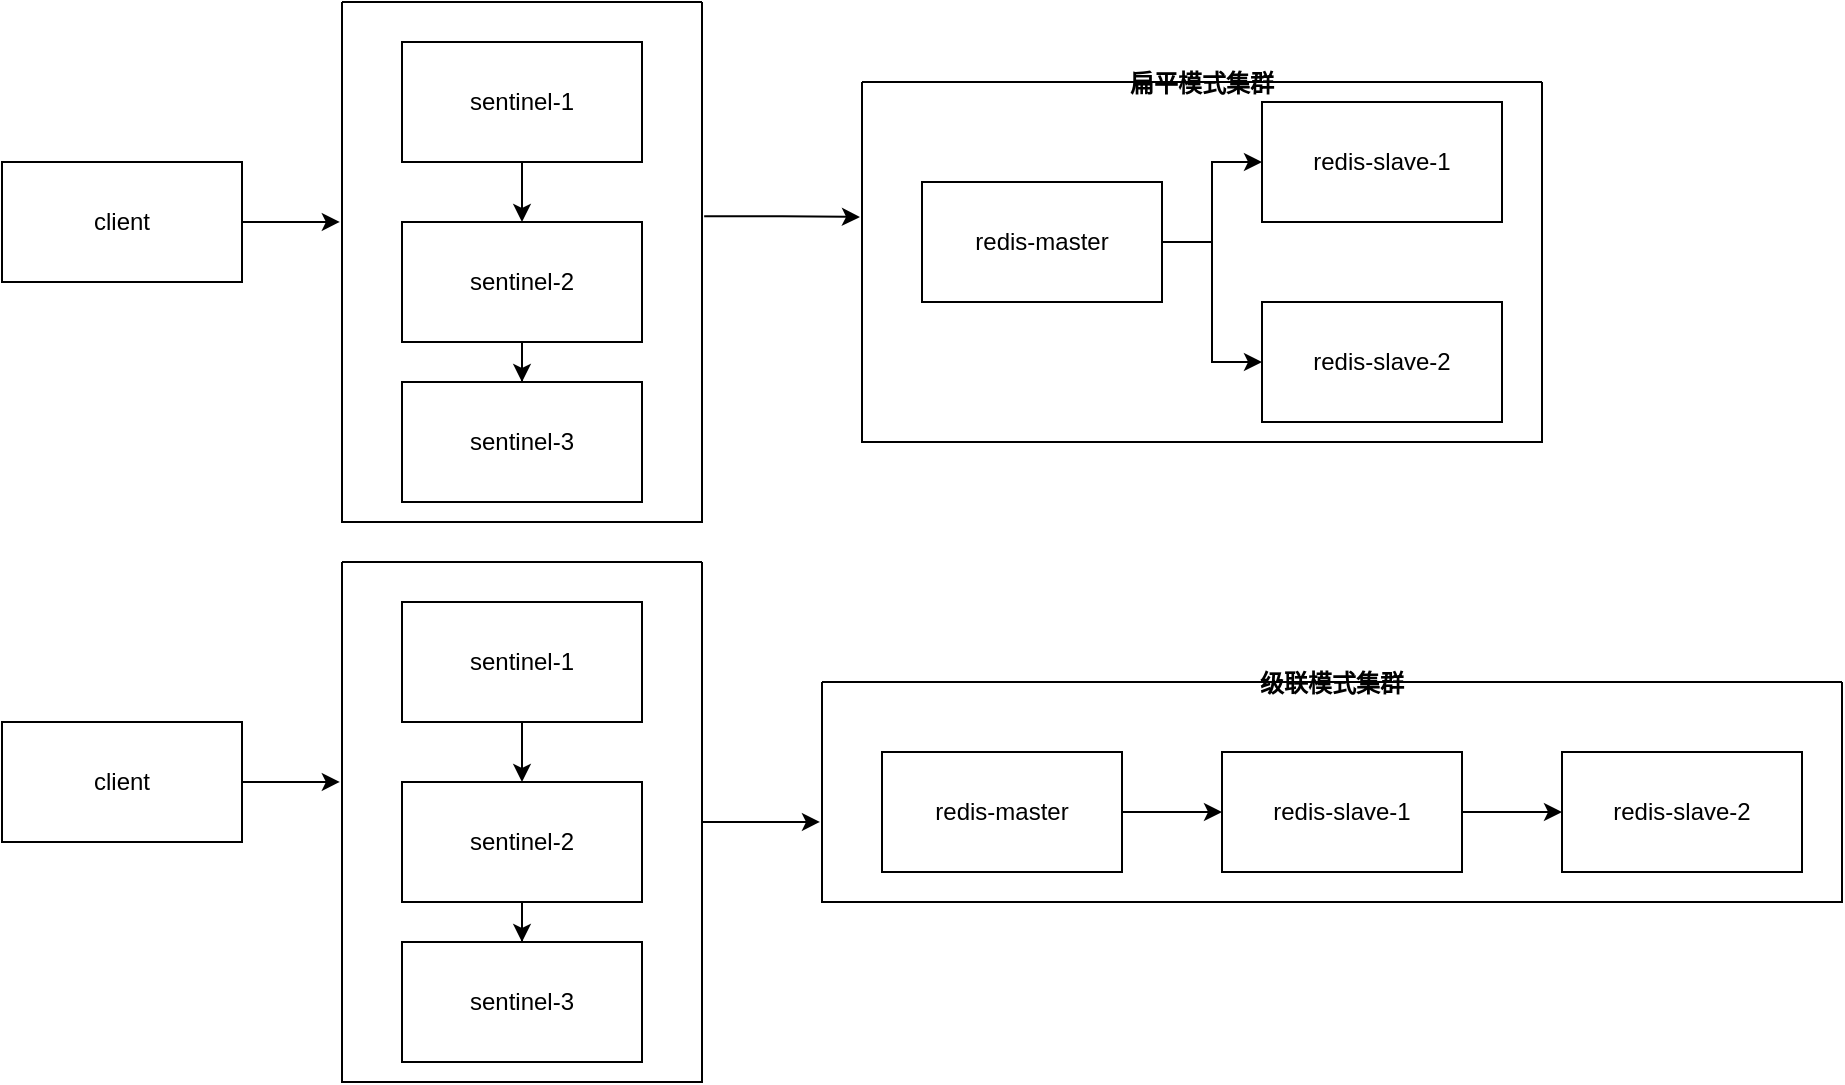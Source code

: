 <mxfile version="14.8.5" type="github">
  <diagram id="C5RBs43oDa-KdzZeNtuy" name="Page-1">
    <mxGraphModel dx="1186" dy="607" grid="1" gridSize="10" guides="1" tooltips="1" connect="1" arrows="1" fold="1" page="1" pageScale="1" pageWidth="827" pageHeight="1169" math="0" shadow="0">
      <root>
        <mxCell id="WIyWlLk6GJQsqaUBKTNV-0" />
        <mxCell id="WIyWlLk6GJQsqaUBKTNV-1" parent="WIyWlLk6GJQsqaUBKTNV-0" />
        <mxCell id="4X6rVOZi5aPVvWk-RTHk-12" style="edgeStyle=orthogonalEdgeStyle;rounded=0;orthogonalLoop=1;jettySize=auto;html=1;exitX=1;exitY=0.5;exitDx=0;exitDy=0;entryX=-0.006;entryY=0.423;entryDx=0;entryDy=0;entryPerimeter=0;" parent="WIyWlLk6GJQsqaUBKTNV-1" source="4X6rVOZi5aPVvWk-RTHk-4" target="4X6rVOZi5aPVvWk-RTHk-6" edge="1">
          <mxGeometry relative="1" as="geometry" />
        </mxCell>
        <mxCell id="4X6rVOZi5aPVvWk-RTHk-4" value="client" style="rounded=0;whiteSpace=wrap;html=1;" parent="WIyWlLk6GJQsqaUBKTNV-1" vertex="1">
          <mxGeometry x="110" y="170" width="120" height="60" as="geometry" />
        </mxCell>
        <mxCell id="4X6rVOZi5aPVvWk-RTHk-23" style="edgeStyle=orthogonalEdgeStyle;rounded=0;orthogonalLoop=1;jettySize=auto;html=1;exitX=1.006;exitY=0.412;exitDx=0;exitDy=0;entryX=-0.003;entryY=0.375;entryDx=0;entryDy=0;entryPerimeter=0;exitPerimeter=0;" parent="WIyWlLk6GJQsqaUBKTNV-1" source="4X6rVOZi5aPVvWk-RTHk-6" target="4X6rVOZi5aPVvWk-RTHk-13" edge="1">
          <mxGeometry relative="1" as="geometry" />
        </mxCell>
        <mxCell id="4X6rVOZi5aPVvWk-RTHk-6" value="" style="swimlane;startSize=0;" parent="WIyWlLk6GJQsqaUBKTNV-1" vertex="1">
          <mxGeometry x="280" y="90" width="180" height="260" as="geometry" />
        </mxCell>
        <mxCell id="4X6rVOZi5aPVvWk-RTHk-7" value="&lt;span style=&quot;&quot;&gt;sentinel-1&lt;/span&gt;" style="rounded=0;whiteSpace=wrap;html=1;fontStyle=0" parent="4X6rVOZi5aPVvWk-RTHk-6" vertex="1">
          <mxGeometry x="30" y="20" width="120" height="60" as="geometry" />
        </mxCell>
        <mxCell id="4X6rVOZi5aPVvWk-RTHk-8" value="&lt;span&gt;sentinel-2&lt;/span&gt;" style="rounded=0;whiteSpace=wrap;html=1;fontStyle=0" parent="4X6rVOZi5aPVvWk-RTHk-6" vertex="1">
          <mxGeometry x="30" y="110" width="120" height="60" as="geometry" />
        </mxCell>
        <mxCell id="4X6rVOZi5aPVvWk-RTHk-9" value="" style="edgeStyle=orthogonalEdgeStyle;rounded=0;orthogonalLoop=1;jettySize=auto;html=1;" parent="4X6rVOZi5aPVvWk-RTHk-6" source="4X6rVOZi5aPVvWk-RTHk-7" target="4X6rVOZi5aPVvWk-RTHk-8" edge="1">
          <mxGeometry relative="1" as="geometry" />
        </mxCell>
        <mxCell id="4X6rVOZi5aPVvWk-RTHk-10" value="&lt;span&gt;sentinel-3&lt;/span&gt;" style="rounded=0;whiteSpace=wrap;html=1;fontStyle=0" parent="4X6rVOZi5aPVvWk-RTHk-6" vertex="1">
          <mxGeometry x="30" y="190" width="120" height="60" as="geometry" />
        </mxCell>
        <mxCell id="4X6rVOZi5aPVvWk-RTHk-11" value="" style="edgeStyle=orthogonalEdgeStyle;rounded=0;orthogonalLoop=1;jettySize=auto;html=1;" parent="4X6rVOZi5aPVvWk-RTHk-6" source="4X6rVOZi5aPVvWk-RTHk-8" target="4X6rVOZi5aPVvWk-RTHk-10" edge="1">
          <mxGeometry relative="1" as="geometry" />
        </mxCell>
        <mxCell id="4X6rVOZi5aPVvWk-RTHk-13" value="扁平模式集群" style="swimlane;startSize=0;" parent="WIyWlLk6GJQsqaUBKTNV-1" vertex="1">
          <mxGeometry x="540" y="130" width="340" height="180" as="geometry" />
        </mxCell>
        <mxCell id="4X6rVOZi5aPVvWk-RTHk-22" style="edgeStyle=orthogonalEdgeStyle;rounded=0;orthogonalLoop=1;jettySize=auto;html=1;exitX=1;exitY=0.5;exitDx=0;exitDy=0;entryX=0;entryY=0.5;entryDx=0;entryDy=0;" parent="4X6rVOZi5aPVvWk-RTHk-13" source="4X6rVOZi5aPVvWk-RTHk-15" target="4X6rVOZi5aPVvWk-RTHk-18" edge="1">
          <mxGeometry relative="1" as="geometry" />
        </mxCell>
        <mxCell id="4X6rVOZi5aPVvWk-RTHk-15" value="redis-master" style="rounded=0;whiteSpace=wrap;html=1;" parent="4X6rVOZi5aPVvWk-RTHk-13" vertex="1">
          <mxGeometry x="30" y="50" width="120" height="60" as="geometry" />
        </mxCell>
        <mxCell id="4X6rVOZi5aPVvWk-RTHk-18" value="&lt;span&gt;redis-slave-2&lt;/span&gt;" style="rounded=0;whiteSpace=wrap;html=1;" parent="4X6rVOZi5aPVvWk-RTHk-13" vertex="1">
          <mxGeometry x="200" y="110" width="120" height="60" as="geometry" />
        </mxCell>
        <mxCell id="4X6rVOZi5aPVvWk-RTHk-16" value="redis-slave-1" style="whiteSpace=wrap;html=1;rounded=0;" parent="4X6rVOZi5aPVvWk-RTHk-13" vertex="1">
          <mxGeometry x="200" y="10" width="120" height="60" as="geometry" />
        </mxCell>
        <mxCell id="4X6rVOZi5aPVvWk-RTHk-17" value="" style="edgeStyle=orthogonalEdgeStyle;rounded=0;orthogonalLoop=1;jettySize=auto;html=1;" parent="4X6rVOZi5aPVvWk-RTHk-13" source="4X6rVOZi5aPVvWk-RTHk-15" target="4X6rVOZi5aPVvWk-RTHk-16" edge="1">
          <mxGeometry relative="1" as="geometry" />
        </mxCell>
        <mxCell id="4X6rVOZi5aPVvWk-RTHk-30" style="edgeStyle=orthogonalEdgeStyle;rounded=0;orthogonalLoop=1;jettySize=auto;html=1;exitX=1;exitY=0.5;exitDx=0;exitDy=0;entryX=-0.006;entryY=0.423;entryDx=0;entryDy=0;entryPerimeter=0;" parent="WIyWlLk6GJQsqaUBKTNV-1" source="4X6rVOZi5aPVvWk-RTHk-31" target="4X6rVOZi5aPVvWk-RTHk-33" edge="1">
          <mxGeometry relative="1" as="geometry" />
        </mxCell>
        <mxCell id="4X6rVOZi5aPVvWk-RTHk-31" value="client" style="rounded=0;whiteSpace=wrap;html=1;" parent="WIyWlLk6GJQsqaUBKTNV-1" vertex="1">
          <mxGeometry x="110" y="450" width="120" height="60" as="geometry" />
        </mxCell>
        <mxCell id="4X6rVOZi5aPVvWk-RTHk-45" style="edgeStyle=orthogonalEdgeStyle;rounded=0;orthogonalLoop=1;jettySize=auto;html=1;exitX=1;exitY=0.5;exitDx=0;exitDy=0;entryX=-0.002;entryY=0.636;entryDx=0;entryDy=0;entryPerimeter=0;" parent="WIyWlLk6GJQsqaUBKTNV-1" source="4X6rVOZi5aPVvWk-RTHk-33" target="4X6rVOZi5aPVvWk-RTHk-39" edge="1">
          <mxGeometry relative="1" as="geometry" />
        </mxCell>
        <mxCell id="4X6rVOZi5aPVvWk-RTHk-33" value="" style="swimlane;startSize=0;" parent="WIyWlLk6GJQsqaUBKTNV-1" vertex="1">
          <mxGeometry x="280" y="370" width="180" height="260" as="geometry" />
        </mxCell>
        <mxCell id="4X6rVOZi5aPVvWk-RTHk-34" value="&lt;span style=&quot;&quot;&gt;sentinel-1&lt;/span&gt;" style="rounded=0;whiteSpace=wrap;html=1;fontStyle=0" parent="4X6rVOZi5aPVvWk-RTHk-33" vertex="1">
          <mxGeometry x="30" y="20" width="120" height="60" as="geometry" />
        </mxCell>
        <mxCell id="4X6rVOZi5aPVvWk-RTHk-35" value="&lt;span&gt;sentinel-2&lt;/span&gt;" style="rounded=0;whiteSpace=wrap;html=1;fontStyle=0" parent="4X6rVOZi5aPVvWk-RTHk-33" vertex="1">
          <mxGeometry x="30" y="110" width="120" height="60" as="geometry" />
        </mxCell>
        <mxCell id="4X6rVOZi5aPVvWk-RTHk-36" value="" style="edgeStyle=orthogonalEdgeStyle;rounded=0;orthogonalLoop=1;jettySize=auto;html=1;" parent="4X6rVOZi5aPVvWk-RTHk-33" source="4X6rVOZi5aPVvWk-RTHk-34" target="4X6rVOZi5aPVvWk-RTHk-35" edge="1">
          <mxGeometry relative="1" as="geometry" />
        </mxCell>
        <mxCell id="4X6rVOZi5aPVvWk-RTHk-37" value="&lt;span&gt;sentinel-3&lt;/span&gt;" style="rounded=0;whiteSpace=wrap;html=1;fontStyle=0" parent="4X6rVOZi5aPVvWk-RTHk-33" vertex="1">
          <mxGeometry x="30" y="190" width="120" height="60" as="geometry" />
        </mxCell>
        <mxCell id="4X6rVOZi5aPVvWk-RTHk-38" value="" style="edgeStyle=orthogonalEdgeStyle;rounded=0;orthogonalLoop=1;jettySize=auto;html=1;" parent="4X6rVOZi5aPVvWk-RTHk-33" source="4X6rVOZi5aPVvWk-RTHk-35" target="4X6rVOZi5aPVvWk-RTHk-37" edge="1">
          <mxGeometry relative="1" as="geometry" />
        </mxCell>
        <mxCell id="4X6rVOZi5aPVvWk-RTHk-39" value="级联模式集群" style="swimlane;startSize=0;" parent="WIyWlLk6GJQsqaUBKTNV-1" vertex="1">
          <mxGeometry x="520" y="430" width="510" height="110" as="geometry" />
        </mxCell>
        <mxCell id="4X6rVOZi5aPVvWk-RTHk-40" style="edgeStyle=orthogonalEdgeStyle;rounded=0;orthogonalLoop=1;jettySize=auto;html=1;exitX=1;exitY=0.5;exitDx=0;exitDy=0;entryX=0;entryY=0.5;entryDx=0;entryDy=0;" parent="4X6rVOZi5aPVvWk-RTHk-39" source="4X6rVOZi5aPVvWk-RTHk-43" target="4X6rVOZi5aPVvWk-RTHk-42" edge="1">
          <mxGeometry relative="1" as="geometry" />
        </mxCell>
        <mxCell id="4X6rVOZi5aPVvWk-RTHk-41" value="redis-master" style="rounded=0;whiteSpace=wrap;html=1;" parent="4X6rVOZi5aPVvWk-RTHk-39" vertex="1">
          <mxGeometry x="30" y="35" width="120" height="60" as="geometry" />
        </mxCell>
        <mxCell id="4X6rVOZi5aPVvWk-RTHk-42" value="&lt;span&gt;redis-slave-2&lt;/span&gt;" style="rounded=0;whiteSpace=wrap;html=1;" parent="4X6rVOZi5aPVvWk-RTHk-39" vertex="1">
          <mxGeometry x="370" y="35" width="120" height="60" as="geometry" />
        </mxCell>
        <mxCell id="4X6rVOZi5aPVvWk-RTHk-43" value="redis-slave-1" style="whiteSpace=wrap;html=1;rounded=0;" parent="4X6rVOZi5aPVvWk-RTHk-39" vertex="1">
          <mxGeometry x="200" y="35" width="120" height="60" as="geometry" />
        </mxCell>
        <mxCell id="4X6rVOZi5aPVvWk-RTHk-44" value="" style="edgeStyle=orthogonalEdgeStyle;rounded=0;orthogonalLoop=1;jettySize=auto;html=1;" parent="4X6rVOZi5aPVvWk-RTHk-39" source="4X6rVOZi5aPVvWk-RTHk-41" target="4X6rVOZi5aPVvWk-RTHk-43" edge="1">
          <mxGeometry relative="1" as="geometry" />
        </mxCell>
      </root>
    </mxGraphModel>
  </diagram>
</mxfile>
